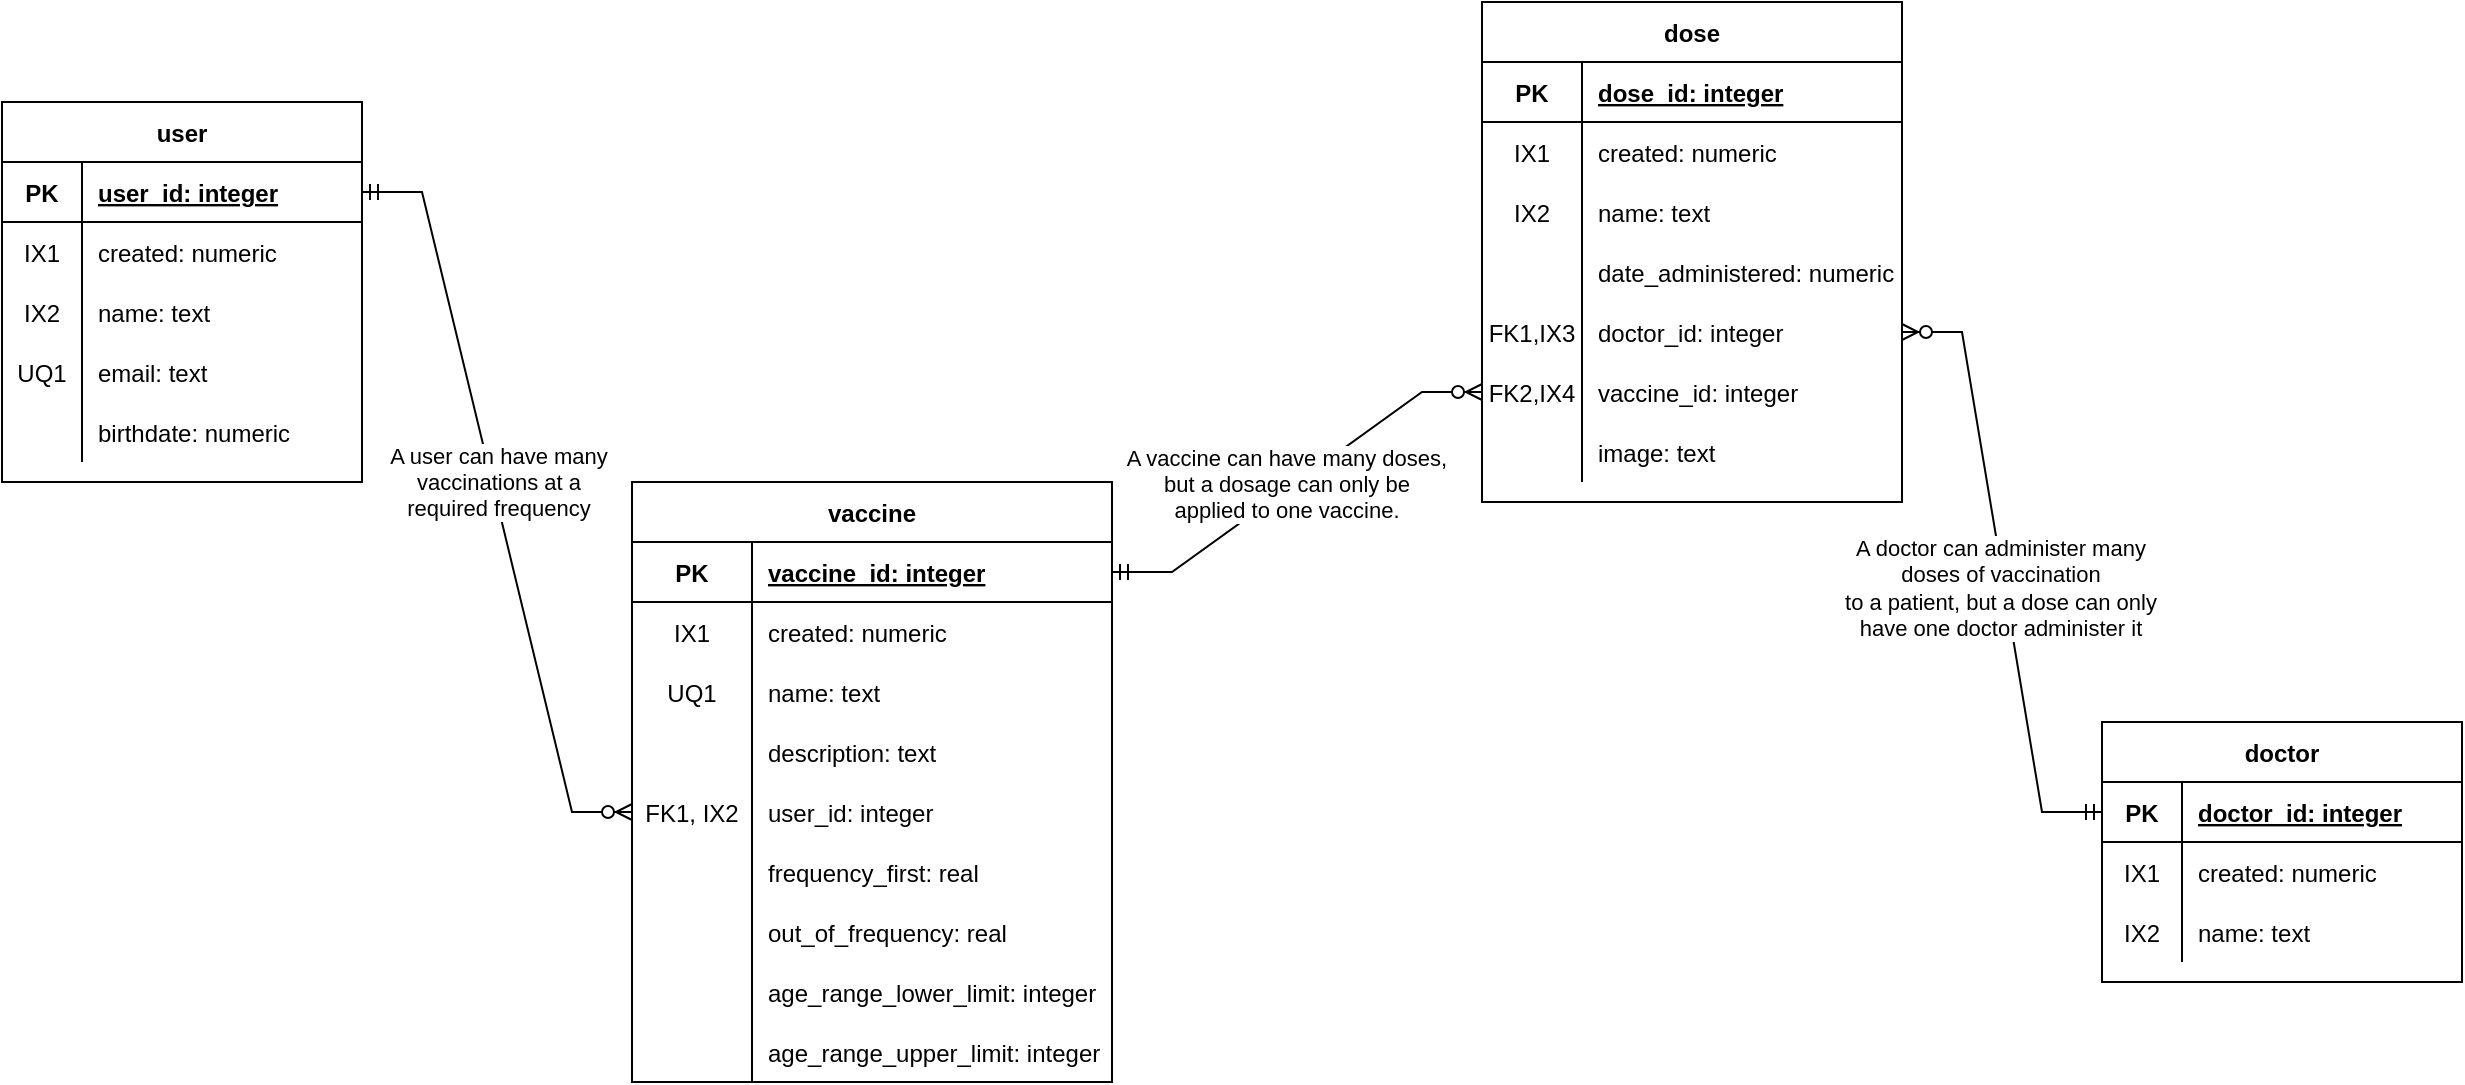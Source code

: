 <mxfile version="15.4.0" type="device"><diagram id="Jv19l1UNsqVNSPUUuAb3" name="Page-1"><mxGraphModel dx="1956" dy="822" grid="1" gridSize="10" guides="1" tooltips="1" connect="1" arrows="1" fold="1" page="1" pageScale="1" pageWidth="850" pageHeight="1100" math="0" shadow="0"><root><mxCell id="0"/><mxCell id="1" parent="0"/><mxCell id="RoSJ5biaAD49XFZpM8ns-1" value="user" style="shape=table;startSize=30;container=1;collapsible=1;childLayout=tableLayout;fixedRows=1;rowLines=0;fontStyle=1;align=center;resizeLast=1;" parent="1" vertex="1"><mxGeometry x="-10" y="50" width="180" height="190" as="geometry"/></mxCell><mxCell id="RoSJ5biaAD49XFZpM8ns-2" value="" style="shape=partialRectangle;collapsible=0;dropTarget=0;pointerEvents=0;fillColor=none;top=0;left=0;bottom=1;right=0;points=[[0,0.5],[1,0.5]];portConstraint=eastwest;" parent="RoSJ5biaAD49XFZpM8ns-1" vertex="1"><mxGeometry y="30" width="180" height="30" as="geometry"/></mxCell><mxCell id="RoSJ5biaAD49XFZpM8ns-3" value="PK" style="shape=partialRectangle;connectable=0;fillColor=none;top=0;left=0;bottom=0;right=0;fontStyle=1;overflow=hidden;" parent="RoSJ5biaAD49XFZpM8ns-2" vertex="1"><mxGeometry width="40" height="30" as="geometry"><mxRectangle width="40" height="30" as="alternateBounds"/></mxGeometry></mxCell><mxCell id="RoSJ5biaAD49XFZpM8ns-4" value="user_id: integer" style="shape=partialRectangle;connectable=0;fillColor=none;top=0;left=0;bottom=0;right=0;align=left;spacingLeft=6;fontStyle=5;overflow=hidden;" parent="RoSJ5biaAD49XFZpM8ns-2" vertex="1"><mxGeometry x="40" width="140" height="30" as="geometry"><mxRectangle width="140" height="30" as="alternateBounds"/></mxGeometry></mxCell><mxCell id="RoSJ5biaAD49XFZpM8ns-5" value="" style="shape=partialRectangle;collapsible=0;dropTarget=0;pointerEvents=0;fillColor=none;top=0;left=0;bottom=0;right=0;points=[[0,0.5],[1,0.5]];portConstraint=eastwest;" parent="RoSJ5biaAD49XFZpM8ns-1" vertex="1"><mxGeometry y="60" width="180" height="30" as="geometry"/></mxCell><mxCell id="RoSJ5biaAD49XFZpM8ns-6" value="IX1" style="shape=partialRectangle;connectable=0;fillColor=none;top=0;left=0;bottom=0;right=0;editable=1;overflow=hidden;" parent="RoSJ5biaAD49XFZpM8ns-5" vertex="1"><mxGeometry width="40" height="30" as="geometry"><mxRectangle width="40" height="30" as="alternateBounds"/></mxGeometry></mxCell><mxCell id="RoSJ5biaAD49XFZpM8ns-7" value="created: numeric" style="shape=partialRectangle;connectable=0;fillColor=none;top=0;left=0;bottom=0;right=0;align=left;spacingLeft=6;overflow=hidden;" parent="RoSJ5biaAD49XFZpM8ns-5" vertex="1"><mxGeometry x="40" width="140" height="30" as="geometry"><mxRectangle width="140" height="30" as="alternateBounds"/></mxGeometry></mxCell><mxCell id="RoSJ5biaAD49XFZpM8ns-8" value="" style="shape=partialRectangle;collapsible=0;dropTarget=0;pointerEvents=0;fillColor=none;top=0;left=0;bottom=0;right=0;points=[[0,0.5],[1,0.5]];portConstraint=eastwest;" parent="RoSJ5biaAD49XFZpM8ns-1" vertex="1"><mxGeometry y="90" width="180" height="30" as="geometry"/></mxCell><mxCell id="RoSJ5biaAD49XFZpM8ns-9" value="IX2" style="shape=partialRectangle;connectable=0;fillColor=none;top=0;left=0;bottom=0;right=0;editable=1;overflow=hidden;" parent="RoSJ5biaAD49XFZpM8ns-8" vertex="1"><mxGeometry width="40" height="30" as="geometry"><mxRectangle width="40" height="30" as="alternateBounds"/></mxGeometry></mxCell><mxCell id="RoSJ5biaAD49XFZpM8ns-10" value="name: text" style="shape=partialRectangle;connectable=0;fillColor=none;top=0;left=0;bottom=0;right=0;align=left;spacingLeft=6;overflow=hidden;" parent="RoSJ5biaAD49XFZpM8ns-8" vertex="1"><mxGeometry x="40" width="140" height="30" as="geometry"><mxRectangle width="140" height="30" as="alternateBounds"/></mxGeometry></mxCell><mxCell id="RoSJ5biaAD49XFZpM8ns-11" value="" style="shape=partialRectangle;collapsible=0;dropTarget=0;pointerEvents=0;fillColor=none;top=0;left=0;bottom=0;right=0;points=[[0,0.5],[1,0.5]];portConstraint=eastwest;" parent="RoSJ5biaAD49XFZpM8ns-1" vertex="1"><mxGeometry y="120" width="180" height="30" as="geometry"/></mxCell><mxCell id="RoSJ5biaAD49XFZpM8ns-12" value="UQ1" style="shape=partialRectangle;connectable=0;fillColor=none;top=0;left=0;bottom=0;right=0;editable=1;overflow=hidden;" parent="RoSJ5biaAD49XFZpM8ns-11" vertex="1"><mxGeometry width="40" height="30" as="geometry"><mxRectangle width="40" height="30" as="alternateBounds"/></mxGeometry></mxCell><mxCell id="RoSJ5biaAD49XFZpM8ns-13" value="email: text" style="shape=partialRectangle;connectable=0;fillColor=none;top=0;left=0;bottom=0;right=0;align=left;spacingLeft=6;overflow=hidden;" parent="RoSJ5biaAD49XFZpM8ns-11" vertex="1"><mxGeometry x="40" width="140" height="30" as="geometry"><mxRectangle width="140" height="30" as="alternateBounds"/></mxGeometry></mxCell><mxCell id="x-yJa8SadRpNysuiyrjn-10" value="" style="shape=partialRectangle;collapsible=0;dropTarget=0;pointerEvents=0;fillColor=none;top=0;left=0;bottom=0;right=0;points=[[0,0.5],[1,0.5]];portConstraint=eastwest;" parent="RoSJ5biaAD49XFZpM8ns-1" vertex="1"><mxGeometry y="150" width="180" height="30" as="geometry"/></mxCell><mxCell id="x-yJa8SadRpNysuiyrjn-11" value="" style="shape=partialRectangle;connectable=0;fillColor=none;top=0;left=0;bottom=0;right=0;editable=1;overflow=hidden;" parent="x-yJa8SadRpNysuiyrjn-10" vertex="1"><mxGeometry width="40" height="30" as="geometry"><mxRectangle width="40" height="30" as="alternateBounds"/></mxGeometry></mxCell><mxCell id="x-yJa8SadRpNysuiyrjn-12" value="birthdate: numeric" style="shape=partialRectangle;connectable=0;fillColor=none;top=0;left=0;bottom=0;right=0;align=left;spacingLeft=6;overflow=hidden;" parent="x-yJa8SadRpNysuiyrjn-10" vertex="1"><mxGeometry x="40" width="140" height="30" as="geometry"><mxRectangle width="140" height="30" as="alternateBounds"/></mxGeometry></mxCell><mxCell id="4mrP_SGVQCLoZb-TyAxH-1" value="vaccine" style="shape=table;startSize=30;container=1;collapsible=1;childLayout=tableLayout;fixedRows=1;rowLines=0;fontStyle=1;align=center;resizeLast=1;" parent="1" vertex="1"><mxGeometry x="305" y="240" width="240" height="300" as="geometry"/></mxCell><mxCell id="4mrP_SGVQCLoZb-TyAxH-2" value="" style="shape=partialRectangle;collapsible=0;dropTarget=0;pointerEvents=0;fillColor=none;top=0;left=0;bottom=1;right=0;points=[[0,0.5],[1,0.5]];portConstraint=eastwest;" parent="4mrP_SGVQCLoZb-TyAxH-1" vertex="1"><mxGeometry y="30" width="240" height="30" as="geometry"/></mxCell><mxCell id="4mrP_SGVQCLoZb-TyAxH-3" value="PK" style="shape=partialRectangle;connectable=0;fillColor=none;top=0;left=0;bottom=0;right=0;fontStyle=1;overflow=hidden;" parent="4mrP_SGVQCLoZb-TyAxH-2" vertex="1"><mxGeometry width="60" height="30" as="geometry"><mxRectangle width="60" height="30" as="alternateBounds"/></mxGeometry></mxCell><mxCell id="4mrP_SGVQCLoZb-TyAxH-4" value="vaccine_id: integer" style="shape=partialRectangle;connectable=0;fillColor=none;top=0;left=0;bottom=0;right=0;align=left;spacingLeft=6;fontStyle=5;overflow=hidden;" parent="4mrP_SGVQCLoZb-TyAxH-2" vertex="1"><mxGeometry x="60" width="180" height="30" as="geometry"><mxRectangle width="180" height="30" as="alternateBounds"/></mxGeometry></mxCell><mxCell id="4mrP_SGVQCLoZb-TyAxH-5" value="" style="shape=partialRectangle;collapsible=0;dropTarget=0;pointerEvents=0;fillColor=none;top=0;left=0;bottom=0;right=0;points=[[0,0.5],[1,0.5]];portConstraint=eastwest;" parent="4mrP_SGVQCLoZb-TyAxH-1" vertex="1"><mxGeometry y="60" width="240" height="30" as="geometry"/></mxCell><mxCell id="4mrP_SGVQCLoZb-TyAxH-6" value="IX1" style="shape=partialRectangle;connectable=0;fillColor=none;top=0;left=0;bottom=0;right=0;editable=1;overflow=hidden;" parent="4mrP_SGVQCLoZb-TyAxH-5" vertex="1"><mxGeometry width="60" height="30" as="geometry"><mxRectangle width="60" height="30" as="alternateBounds"/></mxGeometry></mxCell><mxCell id="4mrP_SGVQCLoZb-TyAxH-7" value="created: numeric" style="shape=partialRectangle;connectable=0;fillColor=none;top=0;left=0;bottom=0;right=0;align=left;spacingLeft=6;overflow=hidden;" parent="4mrP_SGVQCLoZb-TyAxH-5" vertex="1"><mxGeometry x="60" width="180" height="30" as="geometry"><mxRectangle width="180" height="30" as="alternateBounds"/></mxGeometry></mxCell><mxCell id="4mrP_SGVQCLoZb-TyAxH-8" value="" style="shape=partialRectangle;collapsible=0;dropTarget=0;pointerEvents=0;fillColor=none;top=0;left=0;bottom=0;right=0;points=[[0,0.5],[1,0.5]];portConstraint=eastwest;" parent="4mrP_SGVQCLoZb-TyAxH-1" vertex="1"><mxGeometry y="90" width="240" height="30" as="geometry"/></mxCell><mxCell id="4mrP_SGVQCLoZb-TyAxH-9" value="UQ1" style="shape=partialRectangle;connectable=0;fillColor=none;top=0;left=0;bottom=0;right=0;editable=1;overflow=hidden;" parent="4mrP_SGVQCLoZb-TyAxH-8" vertex="1"><mxGeometry width="60" height="30" as="geometry"><mxRectangle width="60" height="30" as="alternateBounds"/></mxGeometry></mxCell><mxCell id="4mrP_SGVQCLoZb-TyAxH-10" value="name: text" style="shape=partialRectangle;connectable=0;fillColor=none;top=0;left=0;bottom=0;right=0;align=left;spacingLeft=6;overflow=hidden;" parent="4mrP_SGVQCLoZb-TyAxH-8" vertex="1"><mxGeometry x="60" width="180" height="30" as="geometry"><mxRectangle width="180" height="30" as="alternateBounds"/></mxGeometry></mxCell><mxCell id="x-yJa8SadRpNysuiyrjn-37" value="" style="shape=partialRectangle;collapsible=0;dropTarget=0;pointerEvents=0;fillColor=none;top=0;left=0;bottom=0;right=0;points=[[0,0.5],[1,0.5]];portConstraint=eastwest;" parent="4mrP_SGVQCLoZb-TyAxH-1" vertex="1"><mxGeometry y="120" width="240" height="30" as="geometry"/></mxCell><mxCell id="x-yJa8SadRpNysuiyrjn-38" value="" style="shape=partialRectangle;connectable=0;fillColor=none;top=0;left=0;bottom=0;right=0;editable=1;overflow=hidden;" parent="x-yJa8SadRpNysuiyrjn-37" vertex="1"><mxGeometry width="60" height="30" as="geometry"><mxRectangle width="60" height="30" as="alternateBounds"/></mxGeometry></mxCell><mxCell id="x-yJa8SadRpNysuiyrjn-39" value="description: text" style="shape=partialRectangle;connectable=0;fillColor=none;top=0;left=0;bottom=0;right=0;align=left;spacingLeft=6;overflow=hidden;" parent="x-yJa8SadRpNysuiyrjn-37" vertex="1"><mxGeometry x="60" width="180" height="30" as="geometry"><mxRectangle width="180" height="30" as="alternateBounds"/></mxGeometry></mxCell><mxCell id="4mrP_SGVQCLoZb-TyAxH-14" value="" style="shape=partialRectangle;collapsible=0;dropTarget=0;pointerEvents=0;fillColor=none;top=0;left=0;bottom=0;right=0;points=[[0,0.5],[1,0.5]];portConstraint=eastwest;" parent="4mrP_SGVQCLoZb-TyAxH-1" vertex="1"><mxGeometry y="150" width="240" height="30" as="geometry"/></mxCell><mxCell id="4mrP_SGVQCLoZb-TyAxH-15" value="FK1, IX2" style="shape=partialRectangle;connectable=0;fillColor=none;top=0;left=0;bottom=0;right=0;editable=1;overflow=hidden;" parent="4mrP_SGVQCLoZb-TyAxH-14" vertex="1"><mxGeometry width="60" height="30" as="geometry"><mxRectangle width="60" height="30" as="alternateBounds"/></mxGeometry></mxCell><mxCell id="4mrP_SGVQCLoZb-TyAxH-16" value="user_id: integer" style="shape=partialRectangle;connectable=0;fillColor=none;top=0;left=0;bottom=0;right=0;align=left;spacingLeft=6;overflow=hidden;" parent="4mrP_SGVQCLoZb-TyAxH-14" vertex="1"><mxGeometry x="60" width="180" height="30" as="geometry"><mxRectangle width="180" height="30" as="alternateBounds"/></mxGeometry></mxCell><mxCell id="x-yJa8SadRpNysuiyrjn-4" value="" style="shape=partialRectangle;collapsible=0;dropTarget=0;pointerEvents=0;fillColor=none;top=0;left=0;bottom=0;right=0;points=[[0,0.5],[1,0.5]];portConstraint=eastwest;" parent="4mrP_SGVQCLoZb-TyAxH-1" vertex="1"><mxGeometry y="180" width="240" height="30" as="geometry"/></mxCell><mxCell id="x-yJa8SadRpNysuiyrjn-5" value="" style="shape=partialRectangle;connectable=0;fillColor=none;top=0;left=0;bottom=0;right=0;editable=1;overflow=hidden;" parent="x-yJa8SadRpNysuiyrjn-4" vertex="1"><mxGeometry width="60" height="30" as="geometry"><mxRectangle width="60" height="30" as="alternateBounds"/></mxGeometry></mxCell><mxCell id="x-yJa8SadRpNysuiyrjn-6" value="frequency_first: real" style="shape=partialRectangle;connectable=0;fillColor=none;top=0;left=0;bottom=0;right=0;align=left;spacingLeft=6;overflow=hidden;" parent="x-yJa8SadRpNysuiyrjn-4" vertex="1"><mxGeometry x="60" width="180" height="30" as="geometry"><mxRectangle width="180" height="30" as="alternateBounds"/></mxGeometry></mxCell><mxCell id="x-yJa8SadRpNysuiyrjn-7" value="" style="shape=partialRectangle;collapsible=0;dropTarget=0;pointerEvents=0;fillColor=none;top=0;left=0;bottom=0;right=0;points=[[0,0.5],[1,0.5]];portConstraint=eastwest;" parent="4mrP_SGVQCLoZb-TyAxH-1" vertex="1"><mxGeometry y="210" width="240" height="30" as="geometry"/></mxCell><mxCell id="x-yJa8SadRpNysuiyrjn-8" value="" style="shape=partialRectangle;connectable=0;fillColor=none;top=0;left=0;bottom=0;right=0;editable=1;overflow=hidden;" parent="x-yJa8SadRpNysuiyrjn-7" vertex="1"><mxGeometry width="60" height="30" as="geometry"><mxRectangle width="60" height="30" as="alternateBounds"/></mxGeometry></mxCell><mxCell id="x-yJa8SadRpNysuiyrjn-9" value="out_of_frequency: real" style="shape=partialRectangle;connectable=0;fillColor=none;top=0;left=0;bottom=0;right=0;align=left;spacingLeft=6;overflow=hidden;" parent="x-yJa8SadRpNysuiyrjn-7" vertex="1"><mxGeometry x="60" width="180" height="30" as="geometry"><mxRectangle width="180" height="30" as="alternateBounds"/></mxGeometry></mxCell><mxCell id="4mrP_SGVQCLoZb-TyAxH-11" value="" style="shape=partialRectangle;collapsible=0;dropTarget=0;pointerEvents=0;fillColor=none;top=0;left=0;bottom=0;right=0;points=[[0,0.5],[1,0.5]];portConstraint=eastwest;" parent="4mrP_SGVQCLoZb-TyAxH-1" vertex="1"><mxGeometry y="240" width="240" height="30" as="geometry"/></mxCell><mxCell id="4mrP_SGVQCLoZb-TyAxH-12" value="" style="shape=partialRectangle;connectable=0;fillColor=none;top=0;left=0;bottom=0;right=0;editable=1;overflow=hidden;" parent="4mrP_SGVQCLoZb-TyAxH-11" vertex="1"><mxGeometry width="60" height="30" as="geometry"><mxRectangle width="60" height="30" as="alternateBounds"/></mxGeometry></mxCell><mxCell id="4mrP_SGVQCLoZb-TyAxH-13" value="age_range_lower_limit: integer" style="shape=partialRectangle;connectable=0;fillColor=none;top=0;left=0;bottom=0;right=0;align=left;spacingLeft=6;overflow=hidden;" parent="4mrP_SGVQCLoZb-TyAxH-11" vertex="1"><mxGeometry x="60" width="180" height="30" as="geometry"><mxRectangle width="180" height="30" as="alternateBounds"/></mxGeometry></mxCell><mxCell id="x-yJa8SadRpNysuiyrjn-13" value="" style="shape=partialRectangle;collapsible=0;dropTarget=0;pointerEvents=0;fillColor=none;top=0;left=0;bottom=0;right=0;points=[[0,0.5],[1,0.5]];portConstraint=eastwest;" parent="4mrP_SGVQCLoZb-TyAxH-1" vertex="1"><mxGeometry y="270" width="240" height="30" as="geometry"/></mxCell><mxCell id="x-yJa8SadRpNysuiyrjn-14" value="" style="shape=partialRectangle;connectable=0;fillColor=none;top=0;left=0;bottom=0;right=0;editable=1;overflow=hidden;" parent="x-yJa8SadRpNysuiyrjn-13" vertex="1"><mxGeometry width="60" height="30" as="geometry"><mxRectangle width="60" height="30" as="alternateBounds"/></mxGeometry></mxCell><mxCell id="x-yJa8SadRpNysuiyrjn-15" value="age_range_upper_limit: integer" style="shape=partialRectangle;connectable=0;fillColor=none;top=0;left=0;bottom=0;right=0;align=left;spacingLeft=6;overflow=hidden;" parent="x-yJa8SadRpNysuiyrjn-13" vertex="1"><mxGeometry x="60" width="180" height="30" as="geometry"><mxRectangle width="180" height="30" as="alternateBounds"/></mxGeometry></mxCell><mxCell id="4mrP_SGVQCLoZb-TyAxH-20" value="" style="edgeStyle=entityRelationEdgeStyle;fontSize=12;html=1;endArrow=ERmandOne;startArrow=ERzeroToMany;rounded=0;entryX=1;entryY=0.5;entryDx=0;entryDy=0;endFill=0;" parent="1" source="4mrP_SGVQCLoZb-TyAxH-14" target="RoSJ5biaAD49XFZpM8ns-2" edge="1"><mxGeometry width="100" height="100" relative="1" as="geometry"><mxPoint x="440" y="310" as="sourcePoint"/><mxPoint x="620" y="500" as="targetPoint"/></mxGeometry></mxCell><mxCell id="D7PzFyhNAiwWp-2Io6wa-1" value="A user can have many&lt;br&gt;vaccinations at a &lt;br&gt;required frequency" style="edgeLabel;html=1;align=center;verticalAlign=middle;resizable=0;points=[];" parent="4mrP_SGVQCLoZb-TyAxH-20" vertex="1" connectable="0"><mxGeometry x="0.052" y="-3" relative="1" as="geometry"><mxPoint as="offset"/></mxGeometry></mxCell><mxCell id="x-yJa8SadRpNysuiyrjn-16" value="doctor" style="shape=table;startSize=30;container=1;collapsible=1;childLayout=tableLayout;fixedRows=1;rowLines=0;fontStyle=1;align=center;resizeLast=1;" parent="1" vertex="1"><mxGeometry x="1040" y="360" width="180" height="130" as="geometry"/></mxCell><mxCell id="x-yJa8SadRpNysuiyrjn-17" value="" style="shape=partialRectangle;collapsible=0;dropTarget=0;pointerEvents=0;fillColor=none;top=0;left=0;bottom=1;right=0;points=[[0,0.5],[1,0.5]];portConstraint=eastwest;" parent="x-yJa8SadRpNysuiyrjn-16" vertex="1"><mxGeometry y="30" width="180" height="30" as="geometry"/></mxCell><mxCell id="x-yJa8SadRpNysuiyrjn-18" value="PK" style="shape=partialRectangle;connectable=0;fillColor=none;top=0;left=0;bottom=0;right=0;fontStyle=1;overflow=hidden;" parent="x-yJa8SadRpNysuiyrjn-17" vertex="1"><mxGeometry width="40" height="30" as="geometry"><mxRectangle width="40" height="30" as="alternateBounds"/></mxGeometry></mxCell><mxCell id="x-yJa8SadRpNysuiyrjn-19" value="doctor_id: integer" style="shape=partialRectangle;connectable=0;fillColor=none;top=0;left=0;bottom=0;right=0;align=left;spacingLeft=6;fontStyle=5;overflow=hidden;" parent="x-yJa8SadRpNysuiyrjn-17" vertex="1"><mxGeometry x="40" width="140" height="30" as="geometry"><mxRectangle width="140" height="30" as="alternateBounds"/></mxGeometry></mxCell><mxCell id="x-yJa8SadRpNysuiyrjn-20" value="" style="shape=partialRectangle;collapsible=0;dropTarget=0;pointerEvents=0;fillColor=none;top=0;left=0;bottom=0;right=0;points=[[0,0.5],[1,0.5]];portConstraint=eastwest;" parent="x-yJa8SadRpNysuiyrjn-16" vertex="1"><mxGeometry y="60" width="180" height="30" as="geometry"/></mxCell><mxCell id="x-yJa8SadRpNysuiyrjn-21" value="IX1" style="shape=partialRectangle;connectable=0;fillColor=none;top=0;left=0;bottom=0;right=0;editable=1;overflow=hidden;" parent="x-yJa8SadRpNysuiyrjn-20" vertex="1"><mxGeometry width="40" height="30" as="geometry"><mxRectangle width="40" height="30" as="alternateBounds"/></mxGeometry></mxCell><mxCell id="x-yJa8SadRpNysuiyrjn-22" value="created: numeric" style="shape=partialRectangle;connectable=0;fillColor=none;top=0;left=0;bottom=0;right=0;align=left;spacingLeft=6;overflow=hidden;" parent="x-yJa8SadRpNysuiyrjn-20" vertex="1"><mxGeometry x="40" width="140" height="30" as="geometry"><mxRectangle width="140" height="30" as="alternateBounds"/></mxGeometry></mxCell><mxCell id="x-yJa8SadRpNysuiyrjn-23" value="" style="shape=partialRectangle;collapsible=0;dropTarget=0;pointerEvents=0;fillColor=none;top=0;left=0;bottom=0;right=0;points=[[0,0.5],[1,0.5]];portConstraint=eastwest;" parent="x-yJa8SadRpNysuiyrjn-16" vertex="1"><mxGeometry y="90" width="180" height="30" as="geometry"/></mxCell><mxCell id="x-yJa8SadRpNysuiyrjn-24" value="IX2" style="shape=partialRectangle;connectable=0;fillColor=none;top=0;left=0;bottom=0;right=0;editable=1;overflow=hidden;" parent="x-yJa8SadRpNysuiyrjn-23" vertex="1"><mxGeometry width="40" height="30" as="geometry"><mxRectangle width="40" height="30" as="alternateBounds"/></mxGeometry></mxCell><mxCell id="x-yJa8SadRpNysuiyrjn-25" value="name: text" style="shape=partialRectangle;connectable=0;fillColor=none;top=0;left=0;bottom=0;right=0;align=left;spacingLeft=6;overflow=hidden;" parent="x-yJa8SadRpNysuiyrjn-23" vertex="1"><mxGeometry x="40" width="140" height="30" as="geometry"><mxRectangle width="140" height="30" as="alternateBounds"/></mxGeometry></mxCell><mxCell id="x-yJa8SadRpNysuiyrjn-35" value="" style="edgeStyle=entityRelationEdgeStyle;fontSize=12;html=1;endArrow=ERmandOne;startArrow=ERzeroToMany;rounded=0;endFill=0;exitX=1;exitY=0.5;exitDx=0;exitDy=0;" parent="1" source="x5ku3ZD7Jty7X6HkTsRR-14" target="x-yJa8SadRpNysuiyrjn-17" edge="1"><mxGeometry width="100" height="100" relative="1" as="geometry"><mxPoint x="460" y="405" as="sourcePoint"/><mxPoint x="240" y="265" as="targetPoint"/></mxGeometry></mxCell><mxCell id="x-yJa8SadRpNysuiyrjn-36" value="A doctor can administer many &lt;br&gt;doses of vaccination&lt;br&gt;to a patient, but a dose can only &lt;br&gt;have one doctor administer it" style="edgeLabel;html=1;align=center;verticalAlign=middle;resizable=0;points=[];" parent="x-yJa8SadRpNysuiyrjn-35" vertex="1" connectable="0"><mxGeometry x="0.052" y="-3" relative="1" as="geometry"><mxPoint as="offset"/></mxGeometry></mxCell><mxCell id="x5ku3ZD7Jty7X6HkTsRR-1" value="dose" style="shape=table;startSize=30;container=1;collapsible=1;childLayout=tableLayout;fixedRows=1;rowLines=0;fontStyle=1;align=center;resizeLast=1;" parent="1" vertex="1"><mxGeometry x="730" width="210" height="250" as="geometry"/></mxCell><mxCell id="x5ku3ZD7Jty7X6HkTsRR-2" value="" style="shape=partialRectangle;collapsible=0;dropTarget=0;pointerEvents=0;fillColor=none;top=0;left=0;bottom=1;right=0;points=[[0,0.5],[1,0.5]];portConstraint=eastwest;" parent="x5ku3ZD7Jty7X6HkTsRR-1" vertex="1"><mxGeometry y="30" width="210" height="30" as="geometry"/></mxCell><mxCell id="x5ku3ZD7Jty7X6HkTsRR-3" value="PK" style="shape=partialRectangle;connectable=0;fillColor=none;top=0;left=0;bottom=0;right=0;fontStyle=1;overflow=hidden;" parent="x5ku3ZD7Jty7X6HkTsRR-2" vertex="1"><mxGeometry width="50" height="30" as="geometry"><mxRectangle width="50" height="30" as="alternateBounds"/></mxGeometry></mxCell><mxCell id="x5ku3ZD7Jty7X6HkTsRR-4" value="dose_id: integer" style="shape=partialRectangle;connectable=0;fillColor=none;top=0;left=0;bottom=0;right=0;align=left;spacingLeft=6;fontStyle=5;overflow=hidden;" parent="x5ku3ZD7Jty7X6HkTsRR-2" vertex="1"><mxGeometry x="50" width="160" height="30" as="geometry"><mxRectangle width="160" height="30" as="alternateBounds"/></mxGeometry></mxCell><mxCell id="x5ku3ZD7Jty7X6HkTsRR-5" value="" style="shape=partialRectangle;collapsible=0;dropTarget=0;pointerEvents=0;fillColor=none;top=0;left=0;bottom=0;right=0;points=[[0,0.5],[1,0.5]];portConstraint=eastwest;" parent="x5ku3ZD7Jty7X6HkTsRR-1" vertex="1"><mxGeometry y="60" width="210" height="30" as="geometry"/></mxCell><mxCell id="x5ku3ZD7Jty7X6HkTsRR-6" value="IX1" style="shape=partialRectangle;connectable=0;fillColor=none;top=0;left=0;bottom=0;right=0;editable=1;overflow=hidden;" parent="x5ku3ZD7Jty7X6HkTsRR-5" vertex="1"><mxGeometry width="50" height="30" as="geometry"><mxRectangle width="50" height="30" as="alternateBounds"/></mxGeometry></mxCell><mxCell id="x5ku3ZD7Jty7X6HkTsRR-7" value="created: numeric" style="shape=partialRectangle;connectable=0;fillColor=none;top=0;left=0;bottom=0;right=0;align=left;spacingLeft=6;overflow=hidden;" parent="x5ku3ZD7Jty7X6HkTsRR-5" vertex="1"><mxGeometry x="50" width="160" height="30" as="geometry"><mxRectangle width="160" height="30" as="alternateBounds"/></mxGeometry></mxCell><mxCell id="x5ku3ZD7Jty7X6HkTsRR-8" value="" style="shape=partialRectangle;collapsible=0;dropTarget=0;pointerEvents=0;fillColor=none;top=0;left=0;bottom=0;right=0;points=[[0,0.5],[1,0.5]];portConstraint=eastwest;" parent="x5ku3ZD7Jty7X6HkTsRR-1" vertex="1"><mxGeometry y="90" width="210" height="30" as="geometry"/></mxCell><mxCell id="x5ku3ZD7Jty7X6HkTsRR-9" value="IX2" style="shape=partialRectangle;connectable=0;fillColor=none;top=0;left=0;bottom=0;right=0;editable=1;overflow=hidden;" parent="x5ku3ZD7Jty7X6HkTsRR-8" vertex="1"><mxGeometry width="50" height="30" as="geometry"><mxRectangle width="50" height="30" as="alternateBounds"/></mxGeometry></mxCell><mxCell id="x5ku3ZD7Jty7X6HkTsRR-10" value="name: text" style="shape=partialRectangle;connectable=0;fillColor=none;top=0;left=0;bottom=0;right=0;align=left;spacingLeft=6;overflow=hidden;" parent="x5ku3ZD7Jty7X6HkTsRR-8" vertex="1"><mxGeometry x="50" width="160" height="30" as="geometry"><mxRectangle width="160" height="30" as="alternateBounds"/></mxGeometry></mxCell><mxCell id="x5ku3ZD7Jty7X6HkTsRR-11" value="" style="shape=partialRectangle;collapsible=0;dropTarget=0;pointerEvents=0;fillColor=none;top=0;left=0;bottom=0;right=0;points=[[0,0.5],[1,0.5]];portConstraint=eastwest;" parent="x5ku3ZD7Jty7X6HkTsRR-1" vertex="1"><mxGeometry y="120" width="210" height="30" as="geometry"/></mxCell><mxCell id="x5ku3ZD7Jty7X6HkTsRR-12" value="" style="shape=partialRectangle;connectable=0;fillColor=none;top=0;left=0;bottom=0;right=0;editable=1;overflow=hidden;" parent="x5ku3ZD7Jty7X6HkTsRR-11" vertex="1"><mxGeometry width="50" height="30" as="geometry"><mxRectangle width="50" height="30" as="alternateBounds"/></mxGeometry></mxCell><mxCell id="x5ku3ZD7Jty7X6HkTsRR-13" value="date_administered: numeric" style="shape=partialRectangle;connectable=0;fillColor=none;top=0;left=0;bottom=0;right=0;align=left;spacingLeft=6;overflow=hidden;" parent="x5ku3ZD7Jty7X6HkTsRR-11" vertex="1"><mxGeometry x="50" width="160" height="30" as="geometry"><mxRectangle width="160" height="30" as="alternateBounds"/></mxGeometry></mxCell><mxCell id="x5ku3ZD7Jty7X6HkTsRR-14" value="" style="shape=partialRectangle;collapsible=0;dropTarget=0;pointerEvents=0;fillColor=none;top=0;left=0;bottom=0;right=0;points=[[0,0.5],[1,0.5]];portConstraint=eastwest;" parent="x5ku3ZD7Jty7X6HkTsRR-1" vertex="1"><mxGeometry y="150" width="210" height="30" as="geometry"/></mxCell><mxCell id="x5ku3ZD7Jty7X6HkTsRR-15" value="FK1,IX3" style="shape=partialRectangle;connectable=0;fillColor=none;top=0;left=0;bottom=0;right=0;editable=1;overflow=hidden;" parent="x5ku3ZD7Jty7X6HkTsRR-14" vertex="1"><mxGeometry width="50" height="30" as="geometry"><mxRectangle width="50" height="30" as="alternateBounds"/></mxGeometry></mxCell><mxCell id="x5ku3ZD7Jty7X6HkTsRR-16" value="doctor_id: integer" style="shape=partialRectangle;connectable=0;fillColor=none;top=0;left=0;bottom=0;right=0;align=left;spacingLeft=6;overflow=hidden;" parent="x5ku3ZD7Jty7X6HkTsRR-14" vertex="1"><mxGeometry x="50" width="160" height="30" as="geometry"><mxRectangle width="160" height="30" as="alternateBounds"/></mxGeometry></mxCell><mxCell id="x5ku3ZD7Jty7X6HkTsRR-17" value="" style="shape=partialRectangle;collapsible=0;dropTarget=0;pointerEvents=0;fillColor=none;top=0;left=0;bottom=0;right=0;points=[[0,0.5],[1,0.5]];portConstraint=eastwest;" parent="x5ku3ZD7Jty7X6HkTsRR-1" vertex="1"><mxGeometry y="180" width="210" height="30" as="geometry"/></mxCell><mxCell id="x5ku3ZD7Jty7X6HkTsRR-18" value="FK2,IX4" style="shape=partialRectangle;connectable=0;fillColor=none;top=0;left=0;bottom=0;right=0;editable=1;overflow=hidden;" parent="x5ku3ZD7Jty7X6HkTsRR-17" vertex="1"><mxGeometry width="50" height="30" as="geometry"><mxRectangle width="50" height="30" as="alternateBounds"/></mxGeometry></mxCell><mxCell id="x5ku3ZD7Jty7X6HkTsRR-19" value="vaccine_id: integer" style="shape=partialRectangle;connectable=0;fillColor=none;top=0;left=0;bottom=0;right=0;align=left;spacingLeft=6;overflow=hidden;" parent="x5ku3ZD7Jty7X6HkTsRR-17" vertex="1"><mxGeometry x="50" width="160" height="30" as="geometry"><mxRectangle width="160" height="30" as="alternateBounds"/></mxGeometry></mxCell><mxCell id="pFBD-Uw3U5Bi0EdSt99l-1" value="" style="shape=partialRectangle;collapsible=0;dropTarget=0;pointerEvents=0;fillColor=none;top=0;left=0;bottom=0;right=0;points=[[0,0.5],[1,0.5]];portConstraint=eastwest;" vertex="1" parent="x5ku3ZD7Jty7X6HkTsRR-1"><mxGeometry y="210" width="210" height="30" as="geometry"/></mxCell><mxCell id="pFBD-Uw3U5Bi0EdSt99l-2" value="" style="shape=partialRectangle;connectable=0;fillColor=none;top=0;left=0;bottom=0;right=0;editable=1;overflow=hidden;" vertex="1" parent="pFBD-Uw3U5Bi0EdSt99l-1"><mxGeometry width="50" height="30" as="geometry"><mxRectangle width="50" height="30" as="alternateBounds"/></mxGeometry></mxCell><mxCell id="pFBD-Uw3U5Bi0EdSt99l-3" value="image: text" style="shape=partialRectangle;connectable=0;fillColor=none;top=0;left=0;bottom=0;right=0;align=left;spacingLeft=6;overflow=hidden;" vertex="1" parent="pFBD-Uw3U5Bi0EdSt99l-1"><mxGeometry x="50" width="160" height="30" as="geometry"><mxRectangle width="160" height="30" as="alternateBounds"/></mxGeometry></mxCell><mxCell id="x5ku3ZD7Jty7X6HkTsRR-20" value="" style="edgeStyle=entityRelationEdgeStyle;fontSize=12;html=1;endArrow=ERmandOne;startArrow=ERzeroToMany;rounded=0;entryX=1;entryY=0.5;entryDx=0;entryDy=0;endFill=0;" parent="1" source="x5ku3ZD7Jty7X6HkTsRR-17" target="4mrP_SGVQCLoZb-TyAxH-2" edge="1"><mxGeometry width="100" height="100" relative="1" as="geometry"><mxPoint x="340" y="395" as="sourcePoint"/><mxPoint x="240" y="265" as="targetPoint"/></mxGeometry></mxCell><mxCell id="x5ku3ZD7Jty7X6HkTsRR-21" value="A vaccine can have many doses,&lt;br&gt;but a dosage can only be&lt;br&gt;applied to one vaccine." style="edgeLabel;html=1;align=center;verticalAlign=middle;resizable=0;points=[];" parent="x5ku3ZD7Jty7X6HkTsRR-20" vertex="1" connectable="0"><mxGeometry x="0.052" y="-3" relative="1" as="geometry"><mxPoint as="offset"/></mxGeometry></mxCell></root></mxGraphModel></diagram></mxfile>